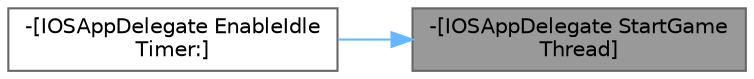 digraph "-[IOSAppDelegate StartGameThread]"
{
 // INTERACTIVE_SVG=YES
 // LATEX_PDF_SIZE
  bgcolor="transparent";
  edge [fontname=Helvetica,fontsize=10,labelfontname=Helvetica,labelfontsize=10];
  node [fontname=Helvetica,fontsize=10,shape=box,height=0.2,width=0.4];
  rankdir="RL";
  Node1 [id="Node000001",label="-[IOSAppDelegate StartGame\lThread]",height=0.2,width=0.4,color="gray40", fillcolor="grey60", style="filled", fontcolor="black",tooltip=" "];
  Node1 -> Node2 [id="edge1_Node000001_Node000002",dir="back",color="steelblue1",style="solid",tooltip=" "];
  Node2 [id="Node000002",label="-[IOSAppDelegate EnableIdle\lTimer:]",height=0.2,width=0.4,color="grey40", fillcolor="white", style="filled",URL="$d6/d94/interfaceIOSAppDelegate.html#ac61235cc819d557f534343a9e27ee8b0",tooltip=" "];
}
